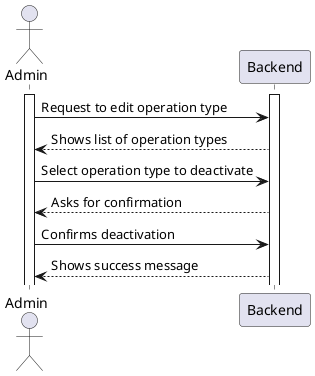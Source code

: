 @startuml SequenceDiagramLevel1
actor Admin
participant Backend

activate Admin
activate Backend

Admin -> Backend: Request to edit operation type
Backend --> Admin: Shows list of operation types

Admin -> Backend: Select operation type to deactivate
Backend --> Admin: Asks for confirmation

Admin -> Backend: Confirms deactivation
Backend --> Admin: Shows success message

@enduml
